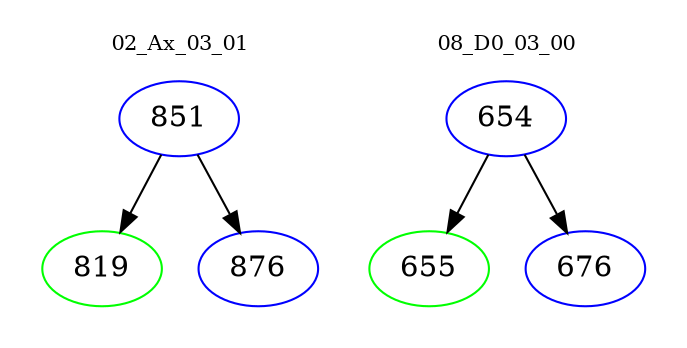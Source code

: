 digraph{
subgraph cluster_0 {
color = white
label = "02_Ax_03_01";
fontsize=10;
T0_851 [label="851", color="blue"]
T0_851 -> T0_819 [color="black"]
T0_819 [label="819", color="green"]
T0_851 -> T0_876 [color="black"]
T0_876 [label="876", color="blue"]
}
subgraph cluster_1 {
color = white
label = "08_D0_03_00";
fontsize=10;
T1_654 [label="654", color="blue"]
T1_654 -> T1_655 [color="black"]
T1_655 [label="655", color="green"]
T1_654 -> T1_676 [color="black"]
T1_676 [label="676", color="blue"]
}
}
